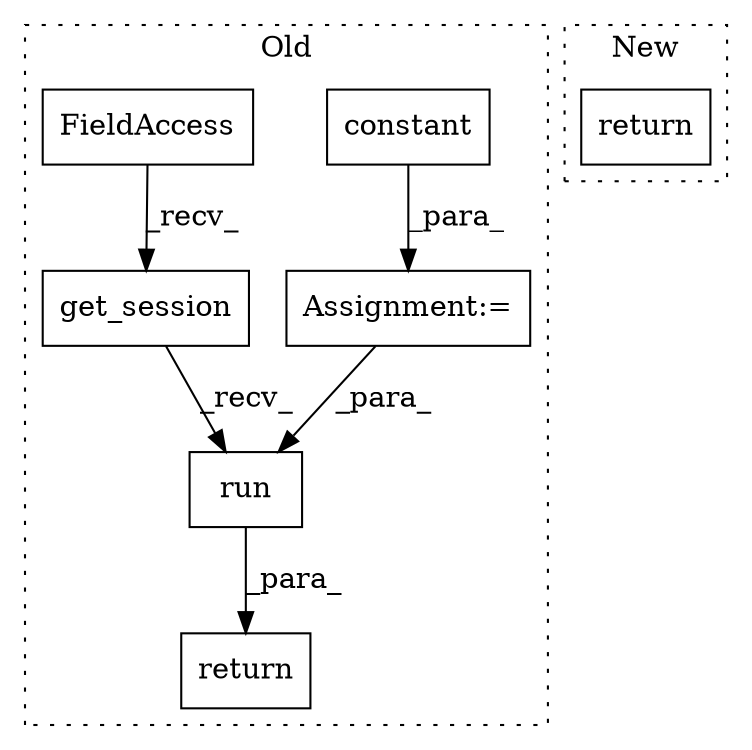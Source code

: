 digraph G {
subgraph cluster0 {
1 [label="constant" a="32" s="2607,2626" l="9,1" shape="box"];
3 [label="Assignment:=" a="7" s="2566" l="1" shape="box"];
4 [label="return" a="41" s="2634" l="7" shape="box"];
5 [label="run" a="32" s="2669,2685" l="4,1" shape="box"];
6 [label="get_session" a="32" s="2655" l="13" shape="box"];
7 [label="FieldAccess" a="22" s="2641" l="13" shape="box"];
label = "Old";
style="dotted";
}
subgraph cluster1 {
2 [label="return" a="41" s="886" l="7" shape="box"];
label = "New";
style="dotted";
}
1 -> 3 [label="_para_"];
3 -> 5 [label="_para_"];
5 -> 4 [label="_para_"];
6 -> 5 [label="_recv_"];
7 -> 6 [label="_recv_"];
}
